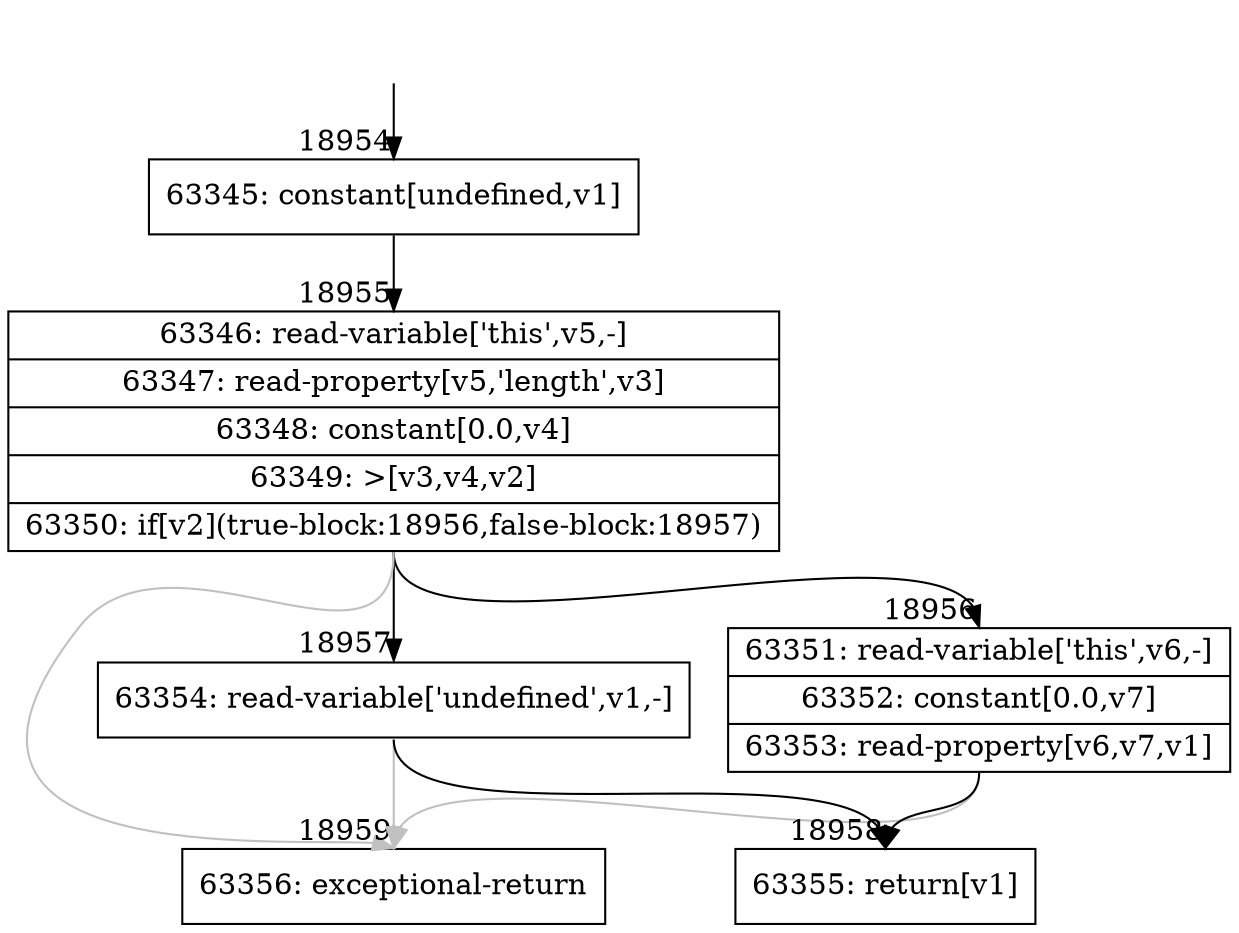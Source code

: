 digraph {
rankdir="TD"
BB_entry1634[shape=none,label=""];
BB_entry1634 -> BB18954 [tailport=s, headport=n, headlabel="    18954"]
BB18954 [shape=record label="{63345: constant[undefined,v1]}" ] 
BB18954 -> BB18955 [tailport=s, headport=n, headlabel="      18955"]
BB18955 [shape=record label="{63346: read-variable['this',v5,-]|63347: read-property[v5,'length',v3]|63348: constant[0.0,v4]|63349: \>[v3,v4,v2]|63350: if[v2](true-block:18956,false-block:18957)}" ] 
BB18955 -> BB18956 [tailport=s, headport=n, headlabel="      18956"]
BB18955 -> BB18957 [tailport=s, headport=n, headlabel="      18957"]
BB18955 -> BB18959 [tailport=s, headport=n, color=gray, headlabel="      18959"]
BB18956 [shape=record label="{63351: read-variable['this',v6,-]|63352: constant[0.0,v7]|63353: read-property[v6,v7,v1]}" ] 
BB18956 -> BB18958 [tailport=s, headport=n, headlabel="      18958"]
BB18956 -> BB18959 [tailport=s, headport=n, color=gray]
BB18957 [shape=record label="{63354: read-variable['undefined',v1,-]}" ] 
BB18957 -> BB18958 [tailport=s, headport=n]
BB18957 -> BB18959 [tailport=s, headport=n, color=gray]
BB18958 [shape=record label="{63355: return[v1]}" ] 
BB18959 [shape=record label="{63356: exceptional-return}" ] 
//#$~ 35719
}
